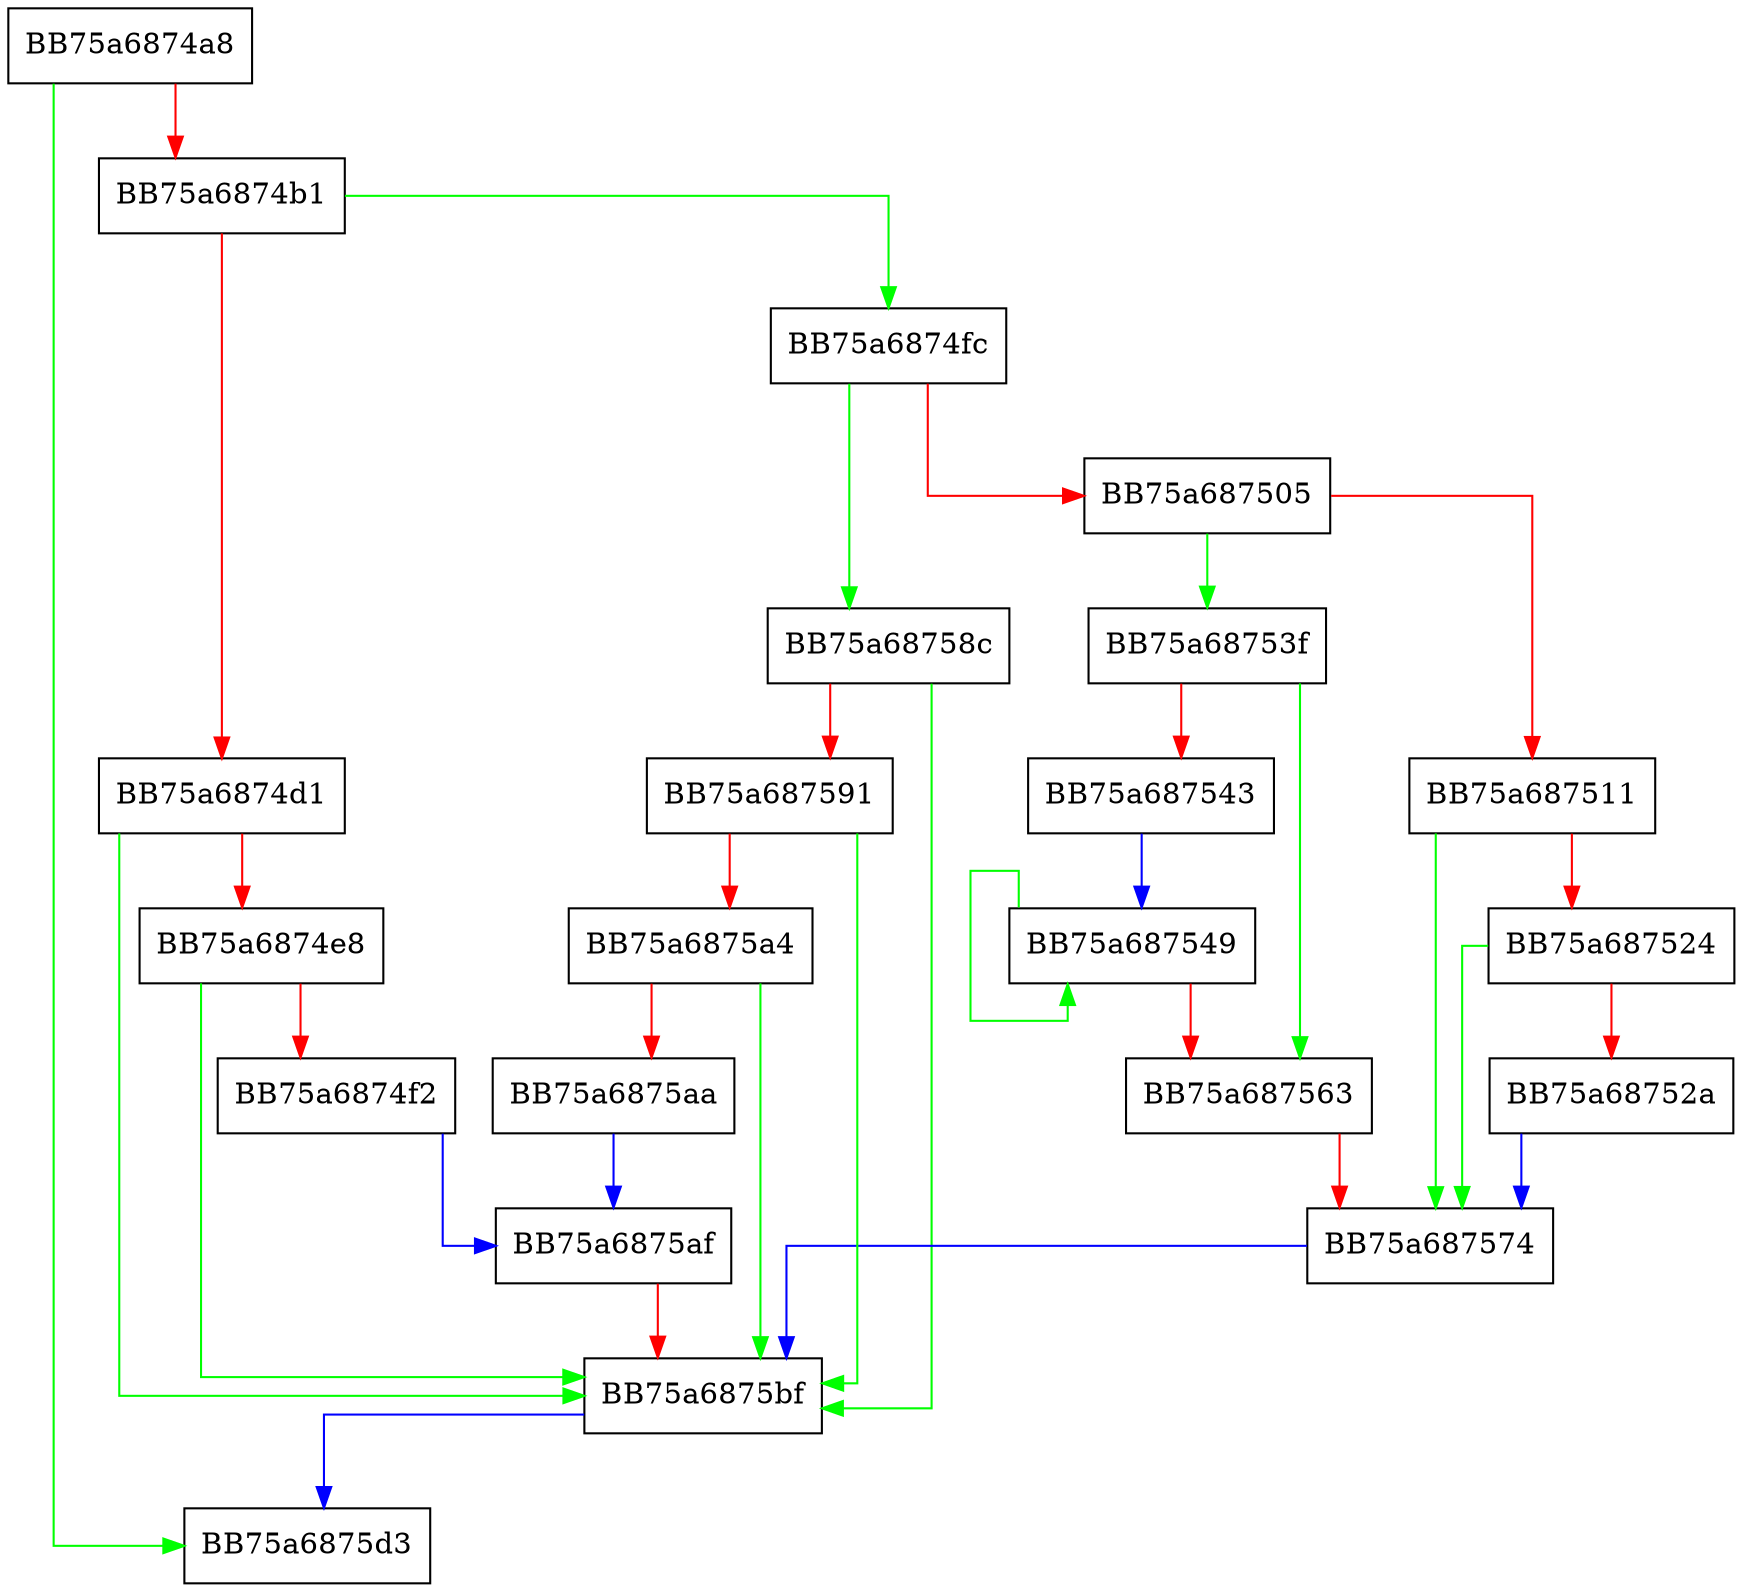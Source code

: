 digraph BMSFreeBMReport {
  node [shape="box"];
  graph [splines=ortho];
  BB75a6874a8 -> BB75a6875d3 [color="green"];
  BB75a6874a8 -> BB75a6874b1 [color="red"];
  BB75a6874b1 -> BB75a6874fc [color="green"];
  BB75a6874b1 -> BB75a6874d1 [color="red"];
  BB75a6874d1 -> BB75a6875bf [color="green"];
  BB75a6874d1 -> BB75a6874e8 [color="red"];
  BB75a6874e8 -> BB75a6875bf [color="green"];
  BB75a6874e8 -> BB75a6874f2 [color="red"];
  BB75a6874f2 -> BB75a6875af [color="blue"];
  BB75a6874fc -> BB75a68758c [color="green"];
  BB75a6874fc -> BB75a687505 [color="red"];
  BB75a687505 -> BB75a68753f [color="green"];
  BB75a687505 -> BB75a687511 [color="red"];
  BB75a687511 -> BB75a687574 [color="green"];
  BB75a687511 -> BB75a687524 [color="red"];
  BB75a687524 -> BB75a687574 [color="green"];
  BB75a687524 -> BB75a68752a [color="red"];
  BB75a68752a -> BB75a687574 [color="blue"];
  BB75a68753f -> BB75a687563 [color="green"];
  BB75a68753f -> BB75a687543 [color="red"];
  BB75a687543 -> BB75a687549 [color="blue"];
  BB75a687549 -> BB75a687549 [color="green"];
  BB75a687549 -> BB75a687563 [color="red"];
  BB75a687563 -> BB75a687574 [color="red"];
  BB75a687574 -> BB75a6875bf [color="blue"];
  BB75a68758c -> BB75a6875bf [color="green"];
  BB75a68758c -> BB75a687591 [color="red"];
  BB75a687591 -> BB75a6875bf [color="green"];
  BB75a687591 -> BB75a6875a4 [color="red"];
  BB75a6875a4 -> BB75a6875bf [color="green"];
  BB75a6875a4 -> BB75a6875aa [color="red"];
  BB75a6875aa -> BB75a6875af [color="blue"];
  BB75a6875af -> BB75a6875bf [color="red"];
  BB75a6875bf -> BB75a6875d3 [color="blue"];
}